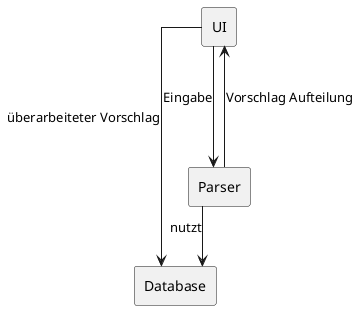 @startuml Design
skinparam componentStyle rectangle
skinparam linetype ortho

[UI] as ui
[Database] as db
[Parser] as parser
ui ---> parser : Eingabe
parser ---> ui : Vorschlag Aufteilung
ui --> db : überarbeiteter Vorschlag
parser --> db : nutzt

@enduml